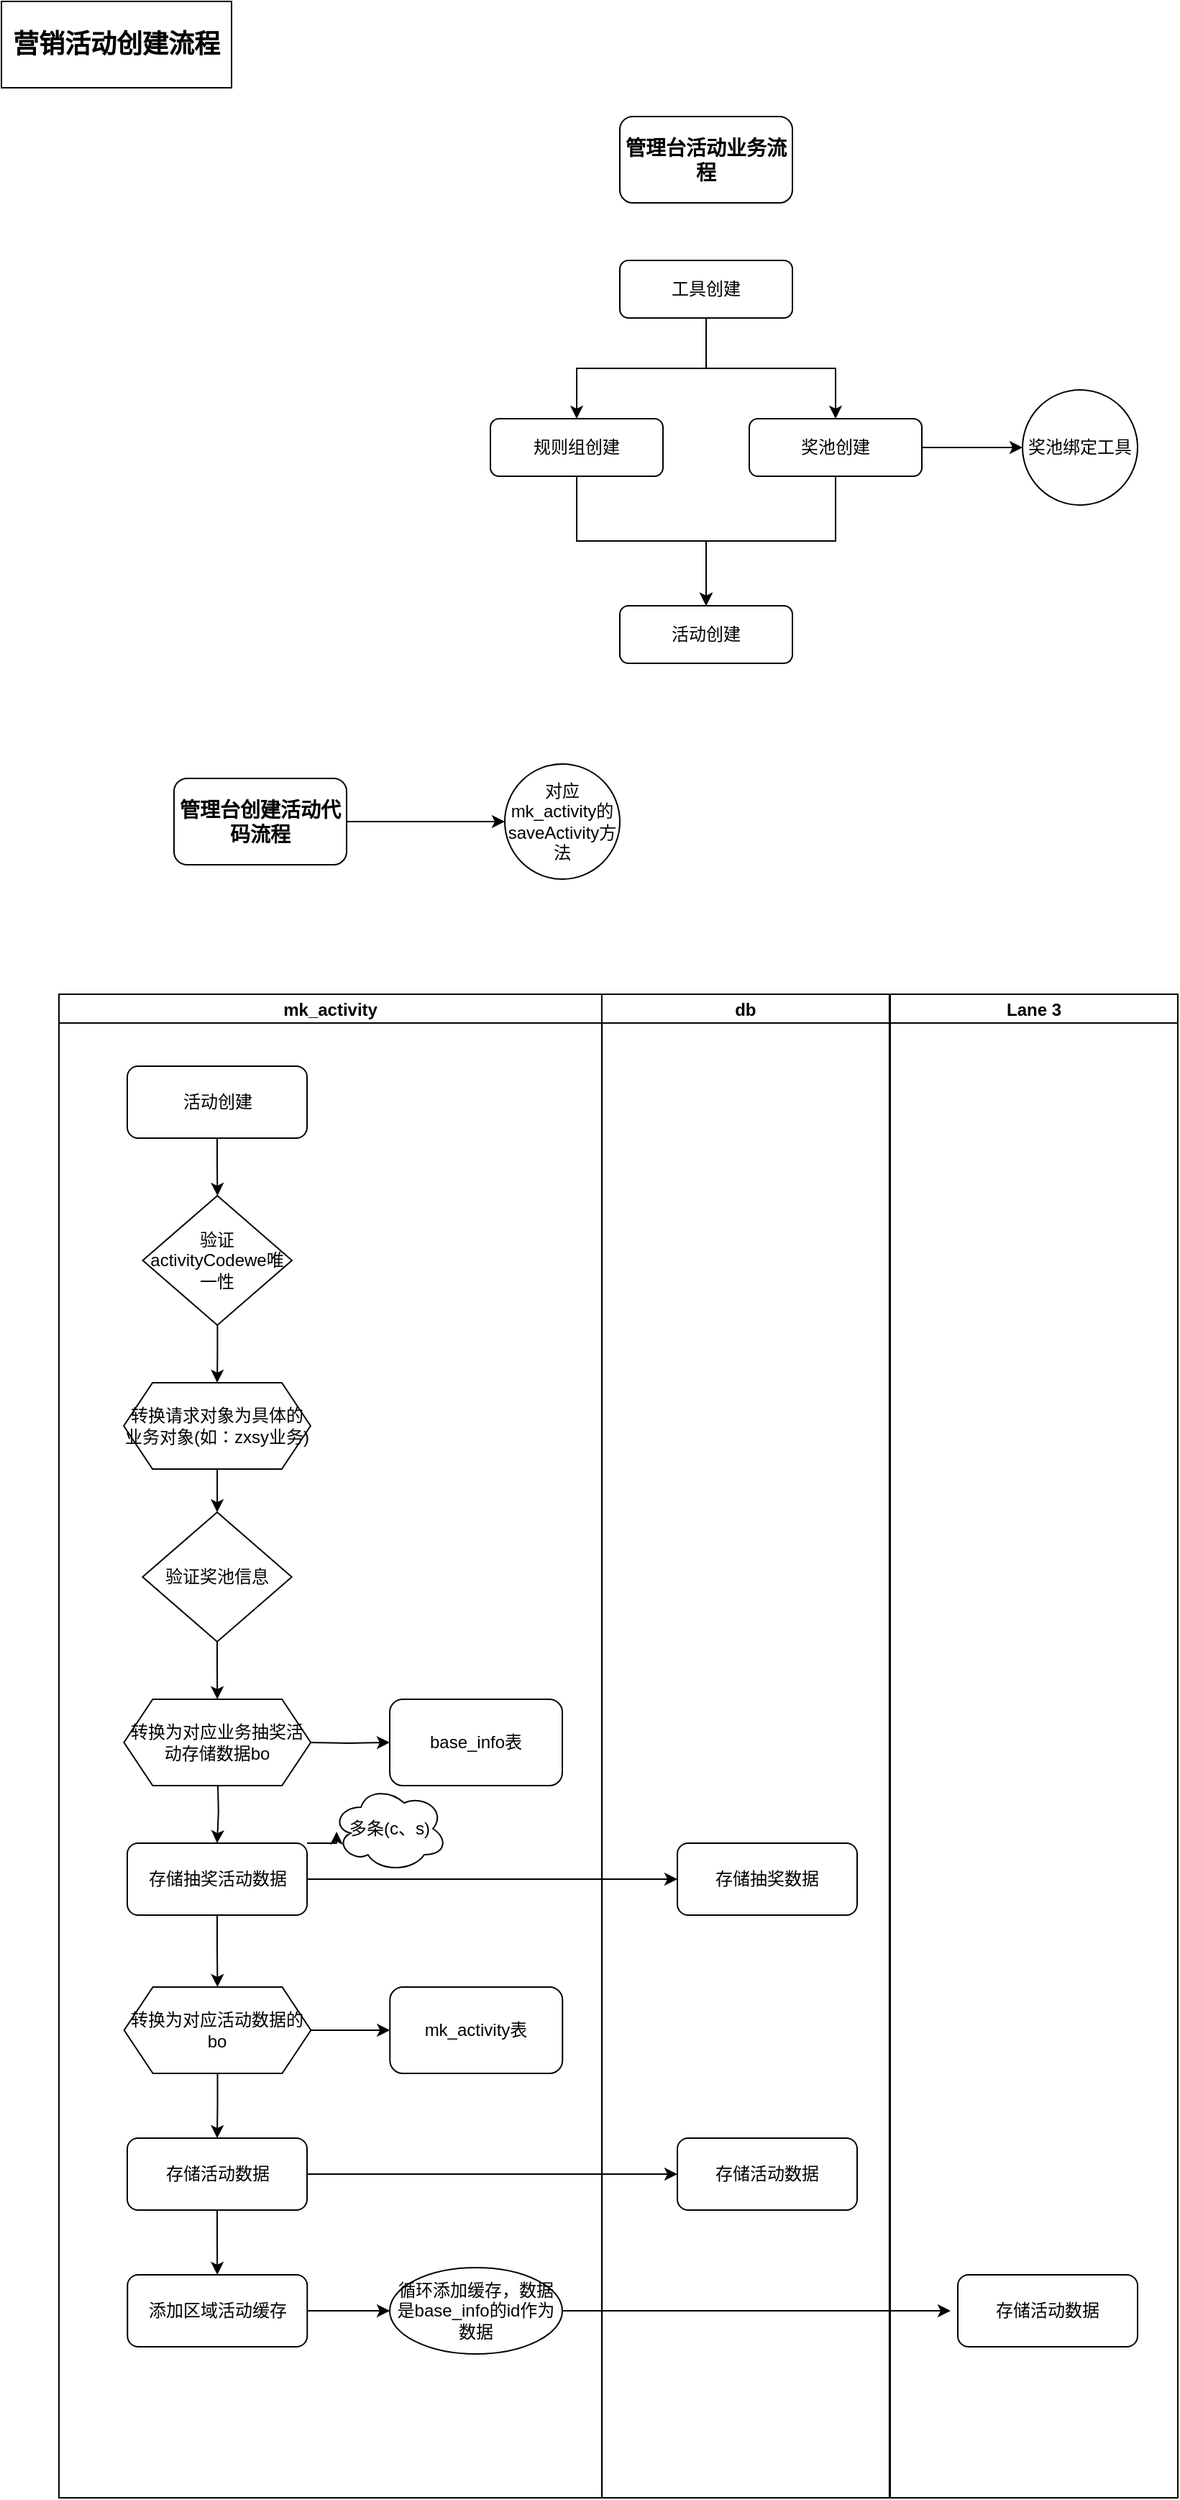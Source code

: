 <mxfile version="14.9.5" type="github">
  <diagram name="Page-1" id="74e2e168-ea6b-b213-b513-2b3c1d86103e">
    <mxGraphModel dx="946" dy="1356" grid="1" gridSize="10" guides="1" tooltips="1" connect="1" arrows="1" fold="1" page="1" pageScale="1" pageWidth="1100" pageHeight="850" background="none" math="0" shadow="0">
      <root>
        <mxCell id="0" />
        <mxCell id="1" parent="0" />
        <mxCell id="tbt1YumdG5yzyCdI6IZV-66" value="" style="edgeStyle=orthogonalEdgeStyle;rounded=0;orthogonalLoop=1;jettySize=auto;html=1;" edge="1" parent="1" source="tbt1YumdG5yzyCdI6IZV-59">
          <mxGeometry relative="1" as="geometry">
            <mxPoint x="670" y="1465" as="targetPoint" />
          </mxGeometry>
        </mxCell>
        <mxCell id="YWpj-uhHsnXuFDOrqdvi-16" style="edgeStyle=orthogonalEdgeStyle;rounded=0;orthogonalLoop=1;jettySize=auto;html=1;exitX=0.5;exitY=1;exitDx=0;exitDy=0;" parent="1" source="YWpj-uhHsnXuFDOrqdvi-2" target="YWpj-uhHsnXuFDOrqdvi-6" edge="1">
          <mxGeometry relative="1" as="geometry" />
        </mxCell>
        <mxCell id="YWpj-uhHsnXuFDOrqdvi-17" style="edgeStyle=orthogonalEdgeStyle;rounded=0;orthogonalLoop=1;jettySize=auto;html=1;exitX=0.5;exitY=1;exitDx=0;exitDy=0;entryX=0.5;entryY=0;entryDx=0;entryDy=0;" parent="1" source="YWpj-uhHsnXuFDOrqdvi-2" target="YWpj-uhHsnXuFDOrqdvi-15" edge="1">
          <mxGeometry relative="1" as="geometry" />
        </mxCell>
        <mxCell id="YWpj-uhHsnXuFDOrqdvi-2" value="工具创建" style="rounded=1;whiteSpace=wrap;html=1;fontSize=12;glass=0;strokeWidth=1;shadow=0;" parent="1" vertex="1">
          <mxGeometry x="440" y="40" width="120" height="40" as="geometry" />
        </mxCell>
        <mxCell id="YWpj-uhHsnXuFDOrqdvi-14" style="edgeStyle=orthogonalEdgeStyle;rounded=0;orthogonalLoop=1;jettySize=auto;html=1;exitX=1;exitY=0.5;exitDx=0;exitDy=0;entryX=0;entryY=0.5;entryDx=0;entryDy=0;" parent="1" source="YWpj-uhHsnXuFDOrqdvi-6" target="YWpj-uhHsnXuFDOrqdvi-13" edge="1">
          <mxGeometry relative="1" as="geometry" />
        </mxCell>
        <mxCell id="YWpj-uhHsnXuFDOrqdvi-18" style="edgeStyle=orthogonalEdgeStyle;rounded=0;orthogonalLoop=1;jettySize=auto;html=1;exitX=0.5;exitY=1;exitDx=0;exitDy=0;entryX=0.5;entryY=0;entryDx=0;entryDy=0;" parent="1" source="YWpj-uhHsnXuFDOrqdvi-6" target="YWpj-uhHsnXuFDOrqdvi-11" edge="1">
          <mxGeometry relative="1" as="geometry" />
        </mxCell>
        <mxCell id="YWpj-uhHsnXuFDOrqdvi-6" value="奖池创建" style="rounded=1;whiteSpace=wrap;html=1;fontSize=12;glass=0;strokeWidth=1;shadow=0;" parent="1" vertex="1">
          <mxGeometry x="530" y="150" width="120" height="40" as="geometry" />
        </mxCell>
        <mxCell id="YWpj-uhHsnXuFDOrqdvi-11" value="活动创建" style="rounded=1;whiteSpace=wrap;html=1;fontSize=12;glass=0;strokeWidth=1;shadow=0;" parent="1" vertex="1">
          <mxGeometry x="440" y="280" width="120" height="40" as="geometry" />
        </mxCell>
        <mxCell id="YWpj-uhHsnXuFDOrqdvi-13" value="奖池绑定工具" style="ellipse;whiteSpace=wrap;html=1;aspect=fixed;" parent="1" vertex="1">
          <mxGeometry x="720" y="130" width="80" height="80" as="geometry" />
        </mxCell>
        <mxCell id="YWpj-uhHsnXuFDOrqdvi-19" style="edgeStyle=orthogonalEdgeStyle;rounded=0;orthogonalLoop=1;jettySize=auto;html=1;exitX=0.5;exitY=1;exitDx=0;exitDy=0;" parent="1" source="YWpj-uhHsnXuFDOrqdvi-15" target="YWpj-uhHsnXuFDOrqdvi-11" edge="1">
          <mxGeometry relative="1" as="geometry" />
        </mxCell>
        <mxCell id="YWpj-uhHsnXuFDOrqdvi-15" value="规则组创建" style="rounded=1;whiteSpace=wrap;html=1;fontSize=12;glass=0;strokeWidth=1;shadow=0;" parent="1" vertex="1">
          <mxGeometry x="350" y="150" width="120" height="40" as="geometry" />
        </mxCell>
        <mxCell id="YWpj-uhHsnXuFDOrqdvi-20" value="&lt;font style=&quot;font-size: 18px&quot;&gt;&lt;b&gt;营销活动创建流程&lt;/b&gt;&lt;/font&gt;" style="rounded=0;whiteSpace=wrap;html=1;" parent="1" vertex="1">
          <mxGeometry x="10" y="-140" width="160" height="60" as="geometry" />
        </mxCell>
        <mxCell id="YWpj-uhHsnXuFDOrqdvi-21" value="&lt;font style=&quot;font-size: 14px&quot;&gt;&lt;b&gt;管理台活动业务流程&lt;/b&gt;&lt;/font&gt;" style="rounded=1;whiteSpace=wrap;html=1;" parent="1" vertex="1">
          <mxGeometry x="440" y="-60" width="120" height="60" as="geometry" />
        </mxCell>
        <mxCell id="tbt1YumdG5yzyCdI6IZV-19" style="edgeStyle=orthogonalEdgeStyle;rounded=0;orthogonalLoop=1;jettySize=auto;html=1;exitX=1;exitY=0.5;exitDx=0;exitDy=0;" edge="1" parent="1" source="tbt1YumdG5yzyCdI6IZV-16" target="tbt1YumdG5yzyCdI6IZV-18">
          <mxGeometry relative="1" as="geometry" />
        </mxCell>
        <mxCell id="tbt1YumdG5yzyCdI6IZV-16" value="&lt;font style=&quot;font-size: 14px&quot;&gt;&lt;b&gt;管理台创建活动代码流程&lt;/b&gt;&lt;/font&gt;" style="rounded=1;whiteSpace=wrap;html=1;" vertex="1" parent="1">
          <mxGeometry x="130" y="400" width="120" height="60" as="geometry" />
        </mxCell>
        <mxCell id="tbt1YumdG5yzyCdI6IZV-18" value="对应mk_activity的saveActivity方法" style="ellipse;whiteSpace=wrap;html=1;aspect=fixed;" vertex="1" parent="1">
          <mxGeometry x="360" y="390" width="80" height="80" as="geometry" />
        </mxCell>
        <mxCell id="tbt1YumdG5yzyCdI6IZV-21" value="mk_activity" style="swimlane;startSize=20;" vertex="1" parent="1">
          <mxGeometry x="50" y="550" width="377.57" height="1045" as="geometry" />
        </mxCell>
        <mxCell id="tbt1YumdG5yzyCdI6IZV-26" value="" style="edgeStyle=orthogonalEdgeStyle;rounded=0;orthogonalLoop=1;jettySize=auto;html=1;" edge="1" parent="tbt1YumdG5yzyCdI6IZV-21" source="tbt1YumdG5yzyCdI6IZV-8" target="tbt1YumdG5yzyCdI6IZV-24">
          <mxGeometry relative="1" as="geometry" />
        </mxCell>
        <mxCell id="tbt1YumdG5yzyCdI6IZV-8" value="活动创建" style="rounded=1;whiteSpace=wrap;html=1;fontSize=12;glass=0;strokeWidth=1;shadow=0;" vertex="1" parent="tbt1YumdG5yzyCdI6IZV-21">
          <mxGeometry x="47.5" y="50" width="125" height="50" as="geometry" />
        </mxCell>
        <mxCell id="tbt1YumdG5yzyCdI6IZV-31" value="" style="edgeStyle=orthogonalEdgeStyle;rounded=0;orthogonalLoop=1;jettySize=auto;html=1;" edge="1" parent="tbt1YumdG5yzyCdI6IZV-21" source="tbt1YumdG5yzyCdI6IZV-24" target="tbt1YumdG5yzyCdI6IZV-30">
          <mxGeometry relative="1" as="geometry" />
        </mxCell>
        <mxCell id="tbt1YumdG5yzyCdI6IZV-24" value="验证activityCodewe唯一性" style="rhombus;whiteSpace=wrap;html=1;" vertex="1" parent="tbt1YumdG5yzyCdI6IZV-21">
          <mxGeometry x="58.25" y="140" width="103.75" height="90" as="geometry" />
        </mxCell>
        <mxCell id="tbt1YumdG5yzyCdI6IZV-33" value="" style="edgeStyle=orthogonalEdgeStyle;rounded=0;orthogonalLoop=1;jettySize=auto;html=1;" edge="1" parent="tbt1YumdG5yzyCdI6IZV-21" source="tbt1YumdG5yzyCdI6IZV-30" target="tbt1YumdG5yzyCdI6IZV-32">
          <mxGeometry relative="1" as="geometry" />
        </mxCell>
        <mxCell id="tbt1YumdG5yzyCdI6IZV-30" value="转换请求对象为具体的业务对象(如：zxsy业务)" style="shape=hexagon;perimeter=hexagonPerimeter2;whiteSpace=wrap;html=1;fixedSize=1;" vertex="1" parent="tbt1YumdG5yzyCdI6IZV-21">
          <mxGeometry x="45.06" y="270" width="129.88" height="60" as="geometry" />
        </mxCell>
        <mxCell id="tbt1YumdG5yzyCdI6IZV-37" value="" style="edgeStyle=orthogonalEdgeStyle;rounded=0;orthogonalLoop=1;jettySize=auto;html=1;entryX=0.5;entryY=0;entryDx=0;entryDy=0;" edge="1" parent="tbt1YumdG5yzyCdI6IZV-21" source="tbt1YumdG5yzyCdI6IZV-32" target="tbt1YumdG5yzyCdI6IZV-49">
          <mxGeometry relative="1" as="geometry">
            <mxPoint x="110" y="480" as="targetPoint" />
          </mxGeometry>
        </mxCell>
        <mxCell id="tbt1YumdG5yzyCdI6IZV-32" value="验证奖池信息" style="rhombus;whiteSpace=wrap;html=1;" vertex="1" parent="tbt1YumdG5yzyCdI6IZV-21">
          <mxGeometry x="58.13" y="360" width="103.75" height="90" as="geometry" />
        </mxCell>
        <mxCell id="tbt1YumdG5yzyCdI6IZV-36" value="" style="edgeStyle=orthogonalEdgeStyle;rounded=0;orthogonalLoop=1;jettySize=auto;html=1;" edge="1" parent="tbt1YumdG5yzyCdI6IZV-21" target="tbt1YumdG5yzyCdI6IZV-35">
          <mxGeometry relative="1" as="geometry">
            <mxPoint x="172.94" y="520" as="sourcePoint" />
          </mxGeometry>
        </mxCell>
        <mxCell id="tbt1YumdG5yzyCdI6IZV-39" value="" style="edgeStyle=orthogonalEdgeStyle;rounded=0;orthogonalLoop=1;jettySize=auto;html=1;" edge="1" parent="tbt1YumdG5yzyCdI6IZV-21" target="tbt1YumdG5yzyCdI6IZV-38">
          <mxGeometry relative="1" as="geometry">
            <mxPoint x="110.4" y="545" as="sourcePoint" />
          </mxGeometry>
        </mxCell>
        <mxCell id="tbt1YumdG5yzyCdI6IZV-35" value="base_info表" style="whiteSpace=wrap;html=1;rounded=1;shadow=0;strokeWidth=1;glass=0;" vertex="1" parent="tbt1YumdG5yzyCdI6IZV-21">
          <mxGeometry x="230" y="490" width="120" height="60" as="geometry" />
        </mxCell>
        <mxCell id="tbt1YumdG5yzyCdI6IZV-47" style="edgeStyle=orthogonalEdgeStyle;rounded=0;orthogonalLoop=1;jettySize=auto;html=1;exitX=1;exitY=0;exitDx=0;exitDy=0;entryX=0.038;entryY=0.533;entryDx=0;entryDy=0;entryPerimeter=0;" edge="1" parent="tbt1YumdG5yzyCdI6IZV-21" source="tbt1YumdG5yzyCdI6IZV-38" target="tbt1YumdG5yzyCdI6IZV-44">
          <mxGeometry relative="1" as="geometry" />
        </mxCell>
        <mxCell id="tbt1YumdG5yzyCdI6IZV-38" value="存储抽奖活动数据" style="rounded=1;whiteSpace=wrap;html=1;fontSize=12;glass=0;strokeWidth=1;shadow=0;" vertex="1" parent="tbt1YumdG5yzyCdI6IZV-21">
          <mxGeometry x="47.5" y="590" width="125" height="50" as="geometry" />
        </mxCell>
        <mxCell id="tbt1YumdG5yzyCdI6IZV-44" value="多条(c、s)" style="ellipse;shape=cloud;whiteSpace=wrap;html=1;" vertex="1" parent="tbt1YumdG5yzyCdI6IZV-21">
          <mxGeometry x="190" y="550" width="80" height="60" as="geometry" />
        </mxCell>
        <mxCell id="tbt1YumdG5yzyCdI6IZV-49" value="转换为对应业务抽奖活动存储数据bo" style="shape=hexagon;perimeter=hexagonPerimeter2;whiteSpace=wrap;html=1;fixedSize=1;" vertex="1" parent="tbt1YumdG5yzyCdI6IZV-21">
          <mxGeometry x="45.19" y="490" width="129.88" height="60" as="geometry" />
        </mxCell>
        <mxCell id="tbt1YumdG5yzyCdI6IZV-61" value="" style="edgeStyle=orthogonalEdgeStyle;rounded=0;orthogonalLoop=1;jettySize=auto;html=1;" edge="1" parent="tbt1YumdG5yzyCdI6IZV-21" source="tbt1YumdG5yzyCdI6IZV-59" target="tbt1YumdG5yzyCdI6IZV-60">
          <mxGeometry relative="1" as="geometry" />
        </mxCell>
        <mxCell id="tbt1YumdG5yzyCdI6IZV-59" value="添加区域活动缓存" style="rounded=1;whiteSpace=wrap;html=1;fontSize=12;glass=0;strokeWidth=1;shadow=0;" vertex="1" parent="tbt1YumdG5yzyCdI6IZV-21">
          <mxGeometry x="47.63" y="890" width="125" height="50" as="geometry" />
        </mxCell>
        <mxCell id="tbt1YumdG5yzyCdI6IZV-60" value="循环添加缓存，数据是base_info的id作为数据" style="ellipse;whiteSpace=wrap;html=1;rounded=1;shadow=0;strokeWidth=1;glass=0;" vertex="1" parent="tbt1YumdG5yzyCdI6IZV-21">
          <mxGeometry x="230" y="885" width="120" height="60" as="geometry" />
        </mxCell>
        <mxCell id="tbt1YumdG5yzyCdI6IZV-43" value="" style="edgeStyle=orthogonalEdgeStyle;rounded=0;orthogonalLoop=1;jettySize=auto;html=1;entryX=0;entryY=0.5;entryDx=0;entryDy=0;" edge="1" parent="1" source="tbt1YumdG5yzyCdI6IZV-38" target="tbt1YumdG5yzyCdI6IZV-41">
          <mxGeometry relative="1" as="geometry">
            <mxPoint x="780" y="1345" as="targetPoint" />
          </mxGeometry>
        </mxCell>
        <mxCell id="tbt1YumdG5yzyCdI6IZV-22" value="db" style="swimlane;startSize=20;" vertex="1" parent="1">
          <mxGeometry x="427.44" y="550" width="200" height="1045" as="geometry" />
        </mxCell>
        <mxCell id="tbt1YumdG5yzyCdI6IZV-41" value="存储抽奖数据" style="rounded=1;whiteSpace=wrap;html=1;fontSize=12;glass=0;strokeWidth=1;shadow=0;" vertex="1" parent="tbt1YumdG5yzyCdI6IZV-22">
          <mxGeometry x="52.56" y="590" width="125" height="50" as="geometry" />
        </mxCell>
        <mxCell id="tbt1YumdG5yzyCdI6IZV-55" value="存储活动数据" style="rounded=1;whiteSpace=wrap;html=1;fontSize=12;glass=0;strokeWidth=1;shadow=0;" vertex="1" parent="tbt1YumdG5yzyCdI6IZV-22">
          <mxGeometry x="-329.94" y="795" width="125" height="50" as="geometry" />
        </mxCell>
        <mxCell id="tbt1YumdG5yzyCdI6IZV-56" value="" style="edgeStyle=orthogonalEdgeStyle;rounded=0;orthogonalLoop=1;jettySize=auto;html=1;entryX=0;entryY=0.5;entryDx=0;entryDy=0;" edge="1" parent="tbt1YumdG5yzyCdI6IZV-22" source="tbt1YumdG5yzyCdI6IZV-55" target="tbt1YumdG5yzyCdI6IZV-57">
          <mxGeometry relative="1" as="geometry">
            <mxPoint x="352.56" y="1000" as="targetPoint" />
          </mxGeometry>
        </mxCell>
        <mxCell id="tbt1YumdG5yzyCdI6IZV-57" value="存储活动数据" style="rounded=1;whiteSpace=wrap;html=1;fontSize=12;glass=0;strokeWidth=1;shadow=0;" vertex="1" parent="tbt1YumdG5yzyCdI6IZV-22">
          <mxGeometry x="52.56" y="795" width="125" height="50" as="geometry" />
        </mxCell>
        <mxCell id="tbt1YumdG5yzyCdI6IZV-23" value="Lane 3" style="swimlane;startSize=20;" vertex="1" parent="1">
          <mxGeometry x="628" y="550" width="200" height="1045" as="geometry" />
        </mxCell>
        <mxCell id="tbt1YumdG5yzyCdI6IZV-63" value="存储活动数据" style="rounded=1;whiteSpace=wrap;html=1;fontSize=12;glass=0;strokeWidth=1;shadow=0;" vertex="1" parent="tbt1YumdG5yzyCdI6IZV-23">
          <mxGeometry x="47.0" y="890" width="125" height="50" as="geometry" />
        </mxCell>
        <mxCell id="tbt1YumdG5yzyCdI6IZV-50" value="mk_activity表" style="whiteSpace=wrap;html=1;rounded=1;shadow=0;strokeWidth=1;glass=0;" vertex="1" parent="1">
          <mxGeometry x="280.13" y="1240" width="120" height="60" as="geometry" />
        </mxCell>
        <mxCell id="tbt1YumdG5yzyCdI6IZV-54" value="" style="edgeStyle=orthogonalEdgeStyle;rounded=0;orthogonalLoop=1;jettySize=auto;html=1;" edge="1" parent="1" source="tbt1YumdG5yzyCdI6IZV-51" target="tbt1YumdG5yzyCdI6IZV-50">
          <mxGeometry relative="1" as="geometry" />
        </mxCell>
        <mxCell id="tbt1YumdG5yzyCdI6IZV-58" value="" style="edgeStyle=orthogonalEdgeStyle;rounded=0;orthogonalLoop=1;jettySize=auto;html=1;" edge="1" parent="1" source="tbt1YumdG5yzyCdI6IZV-51" target="tbt1YumdG5yzyCdI6IZV-55">
          <mxGeometry relative="1" as="geometry" />
        </mxCell>
        <mxCell id="tbt1YumdG5yzyCdI6IZV-51" value="转换为对应活动数据的bo" style="shape=hexagon;perimeter=hexagonPerimeter2;whiteSpace=wrap;html=1;fixedSize=1;" vertex="1" parent="1">
          <mxGeometry x="95.32" y="1240" width="129.88" height="60" as="geometry" />
        </mxCell>
        <mxCell id="tbt1YumdG5yzyCdI6IZV-53" value="" style="edgeStyle=orthogonalEdgeStyle;rounded=0;orthogonalLoop=1;jettySize=auto;html=1;" edge="1" parent="1" source="tbt1YumdG5yzyCdI6IZV-38" target="tbt1YumdG5yzyCdI6IZV-51">
          <mxGeometry relative="1" as="geometry" />
        </mxCell>
        <mxCell id="tbt1YumdG5yzyCdI6IZV-62" value="" style="edgeStyle=orthogonalEdgeStyle;rounded=0;orthogonalLoop=1;jettySize=auto;html=1;" edge="1" parent="1" source="tbt1YumdG5yzyCdI6IZV-55" target="tbt1YumdG5yzyCdI6IZV-59">
          <mxGeometry relative="1" as="geometry" />
        </mxCell>
      </root>
    </mxGraphModel>
  </diagram>
</mxfile>
